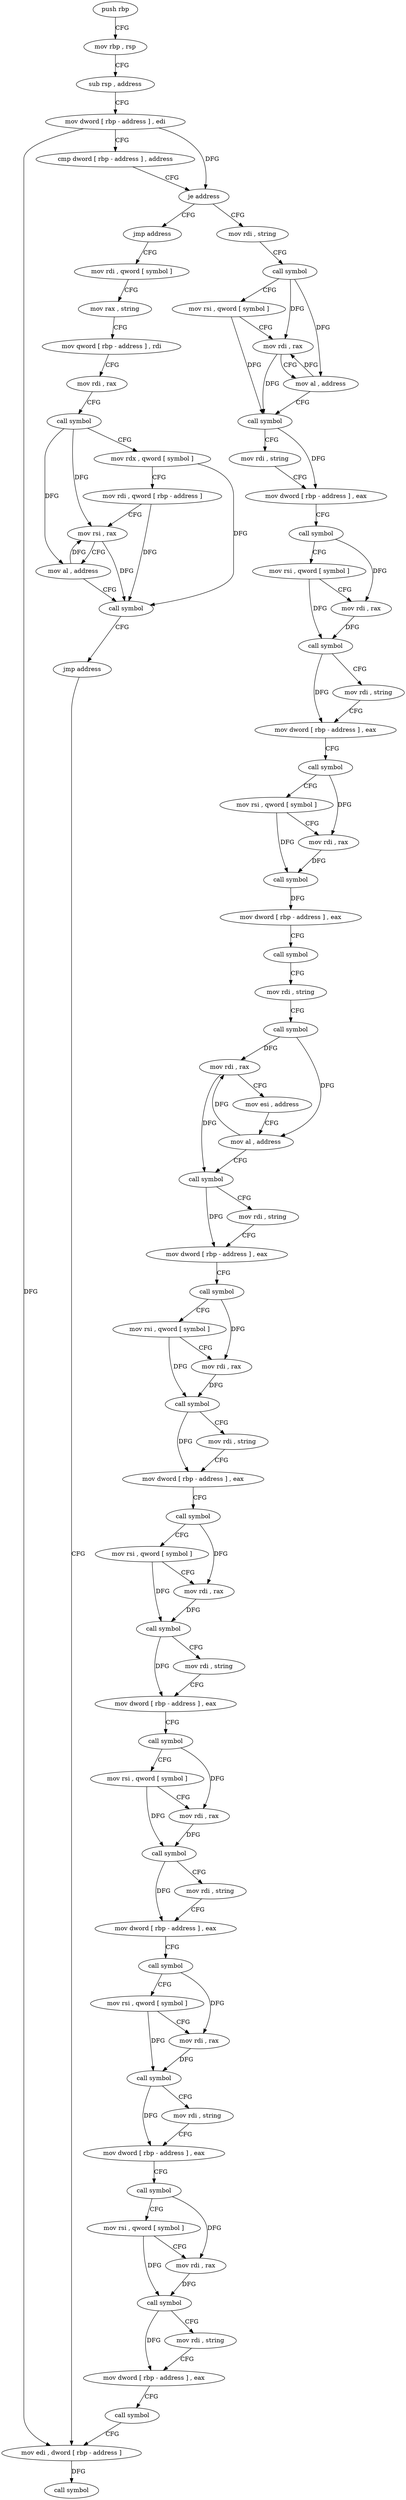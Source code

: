 digraph "func" {
"4201728" [label = "push rbp" ]
"4201729" [label = "mov rbp , rsp" ]
"4201732" [label = "sub rsp , address" ]
"4201736" [label = "mov dword [ rbp - address ] , edi" ]
"4201739" [label = "cmp dword [ rbp - address ] , address" ]
"4201743" [label = "je address" ]
"4201811" [label = "mov rdi , string" ]
"4201749" [label = "jmp address" ]
"4201821" [label = "call symbol" ]
"4201826" [label = "mov rsi , qword [ symbol ]" ]
"4201834" [label = "mov rdi , rax" ]
"4201837" [label = "mov al , address" ]
"4201839" [label = "call symbol" ]
"4201844" [label = "mov rdi , string" ]
"4201854" [label = "mov dword [ rbp - address ] , eax" ]
"4201857" [label = "call symbol" ]
"4201862" [label = "mov rsi , qword [ symbol ]" ]
"4201870" [label = "mov rdi , rax" ]
"4201873" [label = "call symbol" ]
"4201878" [label = "mov rdi , string" ]
"4201888" [label = "mov dword [ rbp - address ] , eax" ]
"4201891" [label = "call symbol" ]
"4201896" [label = "mov rsi , qword [ symbol ]" ]
"4201904" [label = "mov rdi , rax" ]
"4201907" [label = "call symbol" ]
"4201912" [label = "mov dword [ rbp - address ] , eax" ]
"4201915" [label = "call symbol" ]
"4201920" [label = "mov rdi , string" ]
"4201930" [label = "call symbol" ]
"4201935" [label = "mov rdi , rax" ]
"4201938" [label = "mov esi , address" ]
"4201943" [label = "mov al , address" ]
"4201945" [label = "call symbol" ]
"4201950" [label = "mov rdi , string" ]
"4201960" [label = "mov dword [ rbp - address ] , eax" ]
"4201963" [label = "call symbol" ]
"4201968" [label = "mov rsi , qword [ symbol ]" ]
"4201976" [label = "mov rdi , rax" ]
"4201979" [label = "call symbol" ]
"4201984" [label = "mov rdi , string" ]
"4201994" [label = "mov dword [ rbp - address ] , eax" ]
"4201997" [label = "call symbol" ]
"4202002" [label = "mov rsi , qword [ symbol ]" ]
"4202010" [label = "mov rdi , rax" ]
"4202013" [label = "call symbol" ]
"4202018" [label = "mov rdi , string" ]
"4202028" [label = "mov dword [ rbp - address ] , eax" ]
"4202031" [label = "call symbol" ]
"4202036" [label = "mov rsi , qword [ symbol ]" ]
"4202044" [label = "mov rdi , rax" ]
"4202047" [label = "call symbol" ]
"4202052" [label = "mov rdi , string" ]
"4202062" [label = "mov dword [ rbp - address ] , eax" ]
"4202065" [label = "call symbol" ]
"4202070" [label = "mov rsi , qword [ symbol ]" ]
"4202078" [label = "mov rdi , rax" ]
"4202081" [label = "call symbol" ]
"4202086" [label = "mov rdi , string" ]
"4202096" [label = "mov dword [ rbp - address ] , eax" ]
"4202099" [label = "call symbol" ]
"4202104" [label = "mov rsi , qword [ symbol ]" ]
"4202112" [label = "mov rdi , rax" ]
"4202115" [label = "call symbol" ]
"4202120" [label = "mov rdi , string" ]
"4202130" [label = "mov dword [ rbp - address ] , eax" ]
"4202133" [label = "call symbol" ]
"4202138" [label = "mov edi , dword [ rbp - address ]" ]
"4201754" [label = "mov rdi , qword [ symbol ]" ]
"4201762" [label = "mov rax , string" ]
"4201772" [label = "mov qword [ rbp - address ] , rdi" ]
"4201776" [label = "mov rdi , rax" ]
"4201779" [label = "call symbol" ]
"4201784" [label = "mov rdx , qword [ symbol ]" ]
"4201792" [label = "mov rdi , qword [ rbp - address ]" ]
"4201796" [label = "mov rsi , rax" ]
"4201799" [label = "mov al , address" ]
"4201801" [label = "call symbol" ]
"4201806" [label = "jmp address" ]
"4202141" [label = "call symbol" ]
"4201728" -> "4201729" [ label = "CFG" ]
"4201729" -> "4201732" [ label = "CFG" ]
"4201732" -> "4201736" [ label = "CFG" ]
"4201736" -> "4201739" [ label = "CFG" ]
"4201736" -> "4201743" [ label = "DFG" ]
"4201736" -> "4202138" [ label = "DFG" ]
"4201739" -> "4201743" [ label = "CFG" ]
"4201743" -> "4201811" [ label = "CFG" ]
"4201743" -> "4201749" [ label = "CFG" ]
"4201811" -> "4201821" [ label = "CFG" ]
"4201749" -> "4201754" [ label = "CFG" ]
"4201821" -> "4201826" [ label = "CFG" ]
"4201821" -> "4201834" [ label = "DFG" ]
"4201821" -> "4201837" [ label = "DFG" ]
"4201826" -> "4201834" [ label = "CFG" ]
"4201826" -> "4201839" [ label = "DFG" ]
"4201834" -> "4201837" [ label = "CFG" ]
"4201834" -> "4201839" [ label = "DFG" ]
"4201837" -> "4201839" [ label = "CFG" ]
"4201837" -> "4201834" [ label = "DFG" ]
"4201839" -> "4201844" [ label = "CFG" ]
"4201839" -> "4201854" [ label = "DFG" ]
"4201844" -> "4201854" [ label = "CFG" ]
"4201854" -> "4201857" [ label = "CFG" ]
"4201857" -> "4201862" [ label = "CFG" ]
"4201857" -> "4201870" [ label = "DFG" ]
"4201862" -> "4201870" [ label = "CFG" ]
"4201862" -> "4201873" [ label = "DFG" ]
"4201870" -> "4201873" [ label = "DFG" ]
"4201873" -> "4201878" [ label = "CFG" ]
"4201873" -> "4201888" [ label = "DFG" ]
"4201878" -> "4201888" [ label = "CFG" ]
"4201888" -> "4201891" [ label = "CFG" ]
"4201891" -> "4201896" [ label = "CFG" ]
"4201891" -> "4201904" [ label = "DFG" ]
"4201896" -> "4201904" [ label = "CFG" ]
"4201896" -> "4201907" [ label = "DFG" ]
"4201904" -> "4201907" [ label = "DFG" ]
"4201907" -> "4201912" [ label = "DFG" ]
"4201912" -> "4201915" [ label = "CFG" ]
"4201915" -> "4201920" [ label = "CFG" ]
"4201920" -> "4201930" [ label = "CFG" ]
"4201930" -> "4201935" [ label = "DFG" ]
"4201930" -> "4201943" [ label = "DFG" ]
"4201935" -> "4201938" [ label = "CFG" ]
"4201935" -> "4201945" [ label = "DFG" ]
"4201938" -> "4201943" [ label = "CFG" ]
"4201943" -> "4201945" [ label = "CFG" ]
"4201943" -> "4201935" [ label = "DFG" ]
"4201945" -> "4201950" [ label = "CFG" ]
"4201945" -> "4201960" [ label = "DFG" ]
"4201950" -> "4201960" [ label = "CFG" ]
"4201960" -> "4201963" [ label = "CFG" ]
"4201963" -> "4201968" [ label = "CFG" ]
"4201963" -> "4201976" [ label = "DFG" ]
"4201968" -> "4201976" [ label = "CFG" ]
"4201968" -> "4201979" [ label = "DFG" ]
"4201976" -> "4201979" [ label = "DFG" ]
"4201979" -> "4201984" [ label = "CFG" ]
"4201979" -> "4201994" [ label = "DFG" ]
"4201984" -> "4201994" [ label = "CFG" ]
"4201994" -> "4201997" [ label = "CFG" ]
"4201997" -> "4202002" [ label = "CFG" ]
"4201997" -> "4202010" [ label = "DFG" ]
"4202002" -> "4202010" [ label = "CFG" ]
"4202002" -> "4202013" [ label = "DFG" ]
"4202010" -> "4202013" [ label = "DFG" ]
"4202013" -> "4202018" [ label = "CFG" ]
"4202013" -> "4202028" [ label = "DFG" ]
"4202018" -> "4202028" [ label = "CFG" ]
"4202028" -> "4202031" [ label = "CFG" ]
"4202031" -> "4202036" [ label = "CFG" ]
"4202031" -> "4202044" [ label = "DFG" ]
"4202036" -> "4202044" [ label = "CFG" ]
"4202036" -> "4202047" [ label = "DFG" ]
"4202044" -> "4202047" [ label = "DFG" ]
"4202047" -> "4202052" [ label = "CFG" ]
"4202047" -> "4202062" [ label = "DFG" ]
"4202052" -> "4202062" [ label = "CFG" ]
"4202062" -> "4202065" [ label = "CFG" ]
"4202065" -> "4202070" [ label = "CFG" ]
"4202065" -> "4202078" [ label = "DFG" ]
"4202070" -> "4202078" [ label = "CFG" ]
"4202070" -> "4202081" [ label = "DFG" ]
"4202078" -> "4202081" [ label = "DFG" ]
"4202081" -> "4202086" [ label = "CFG" ]
"4202081" -> "4202096" [ label = "DFG" ]
"4202086" -> "4202096" [ label = "CFG" ]
"4202096" -> "4202099" [ label = "CFG" ]
"4202099" -> "4202104" [ label = "CFG" ]
"4202099" -> "4202112" [ label = "DFG" ]
"4202104" -> "4202112" [ label = "CFG" ]
"4202104" -> "4202115" [ label = "DFG" ]
"4202112" -> "4202115" [ label = "DFG" ]
"4202115" -> "4202120" [ label = "CFG" ]
"4202115" -> "4202130" [ label = "DFG" ]
"4202120" -> "4202130" [ label = "CFG" ]
"4202130" -> "4202133" [ label = "CFG" ]
"4202133" -> "4202138" [ label = "CFG" ]
"4202138" -> "4202141" [ label = "DFG" ]
"4201754" -> "4201762" [ label = "CFG" ]
"4201762" -> "4201772" [ label = "CFG" ]
"4201772" -> "4201776" [ label = "CFG" ]
"4201776" -> "4201779" [ label = "CFG" ]
"4201779" -> "4201784" [ label = "CFG" ]
"4201779" -> "4201796" [ label = "DFG" ]
"4201779" -> "4201799" [ label = "DFG" ]
"4201784" -> "4201792" [ label = "CFG" ]
"4201784" -> "4201801" [ label = "DFG" ]
"4201792" -> "4201796" [ label = "CFG" ]
"4201792" -> "4201801" [ label = "DFG" ]
"4201796" -> "4201799" [ label = "CFG" ]
"4201796" -> "4201801" [ label = "DFG" ]
"4201799" -> "4201801" [ label = "CFG" ]
"4201799" -> "4201796" [ label = "DFG" ]
"4201801" -> "4201806" [ label = "CFG" ]
"4201806" -> "4202138" [ label = "CFG" ]
}

